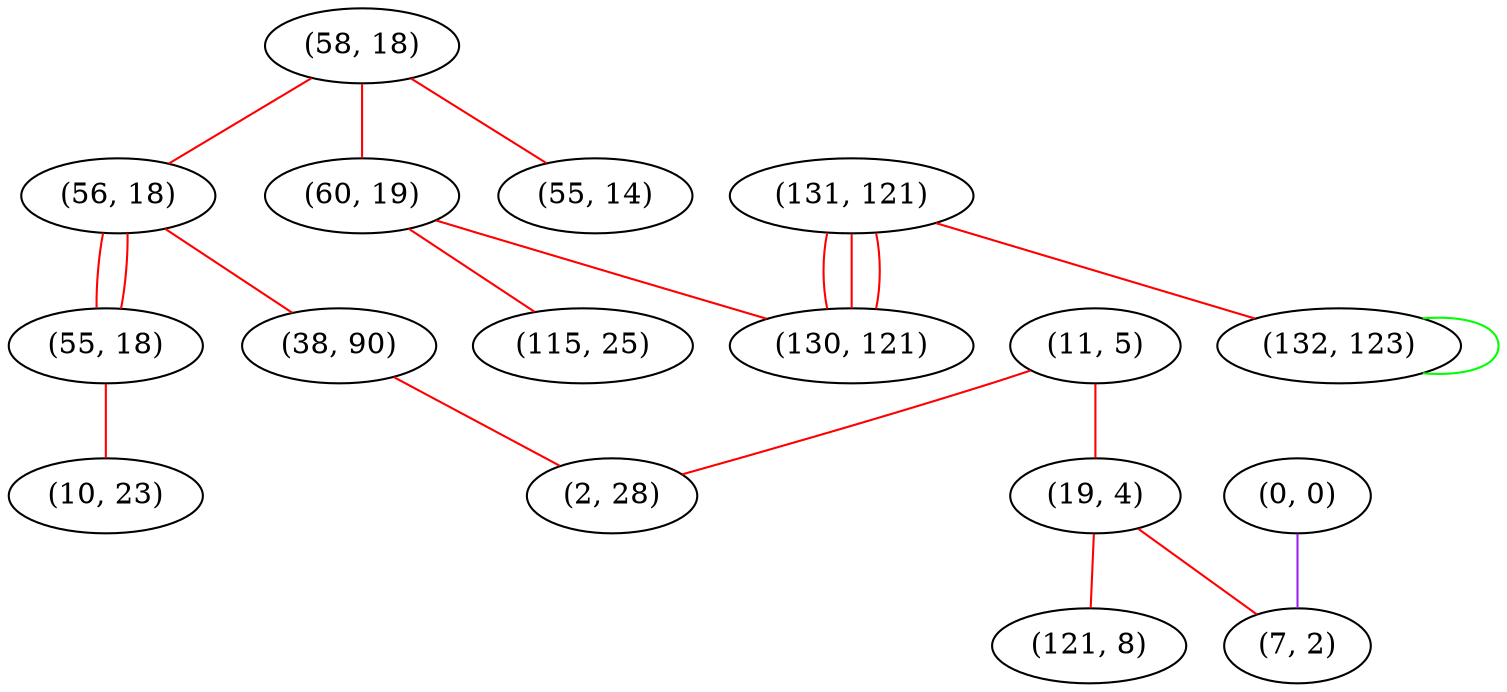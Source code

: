 graph "" {
"(58, 18)";
"(56, 18)";
"(11, 5)";
"(19, 4)";
"(131, 121)";
"(132, 123)";
"(60, 19)";
"(55, 14)";
"(115, 25)";
"(55, 18)";
"(130, 121)";
"(10, 23)";
"(0, 0)";
"(121, 8)";
"(38, 90)";
"(7, 2)";
"(2, 28)";
"(58, 18)" -- "(55, 14)"  [color=red, key=0, weight=1];
"(58, 18)" -- "(56, 18)"  [color=red, key=0, weight=1];
"(58, 18)" -- "(60, 19)"  [color=red, key=0, weight=1];
"(56, 18)" -- "(38, 90)"  [color=red, key=0, weight=1];
"(56, 18)" -- "(55, 18)"  [color=red, key=0, weight=1];
"(56, 18)" -- "(55, 18)"  [color=red, key=1, weight=1];
"(11, 5)" -- "(19, 4)"  [color=red, key=0, weight=1];
"(11, 5)" -- "(2, 28)"  [color=red, key=0, weight=1];
"(19, 4)" -- "(121, 8)"  [color=red, key=0, weight=1];
"(19, 4)" -- "(7, 2)"  [color=red, key=0, weight=1];
"(131, 121)" -- "(132, 123)"  [color=red, key=0, weight=1];
"(131, 121)" -- "(130, 121)"  [color=red, key=0, weight=1];
"(131, 121)" -- "(130, 121)"  [color=red, key=1, weight=1];
"(131, 121)" -- "(130, 121)"  [color=red, key=2, weight=1];
"(132, 123)" -- "(132, 123)"  [color=green, key=0, weight=2];
"(60, 19)" -- "(115, 25)"  [color=red, key=0, weight=1];
"(60, 19)" -- "(130, 121)"  [color=red, key=0, weight=1];
"(55, 18)" -- "(10, 23)"  [color=red, key=0, weight=1];
"(0, 0)" -- "(7, 2)"  [color=purple, key=0, weight=4];
"(38, 90)" -- "(2, 28)"  [color=red, key=0, weight=1];
}
